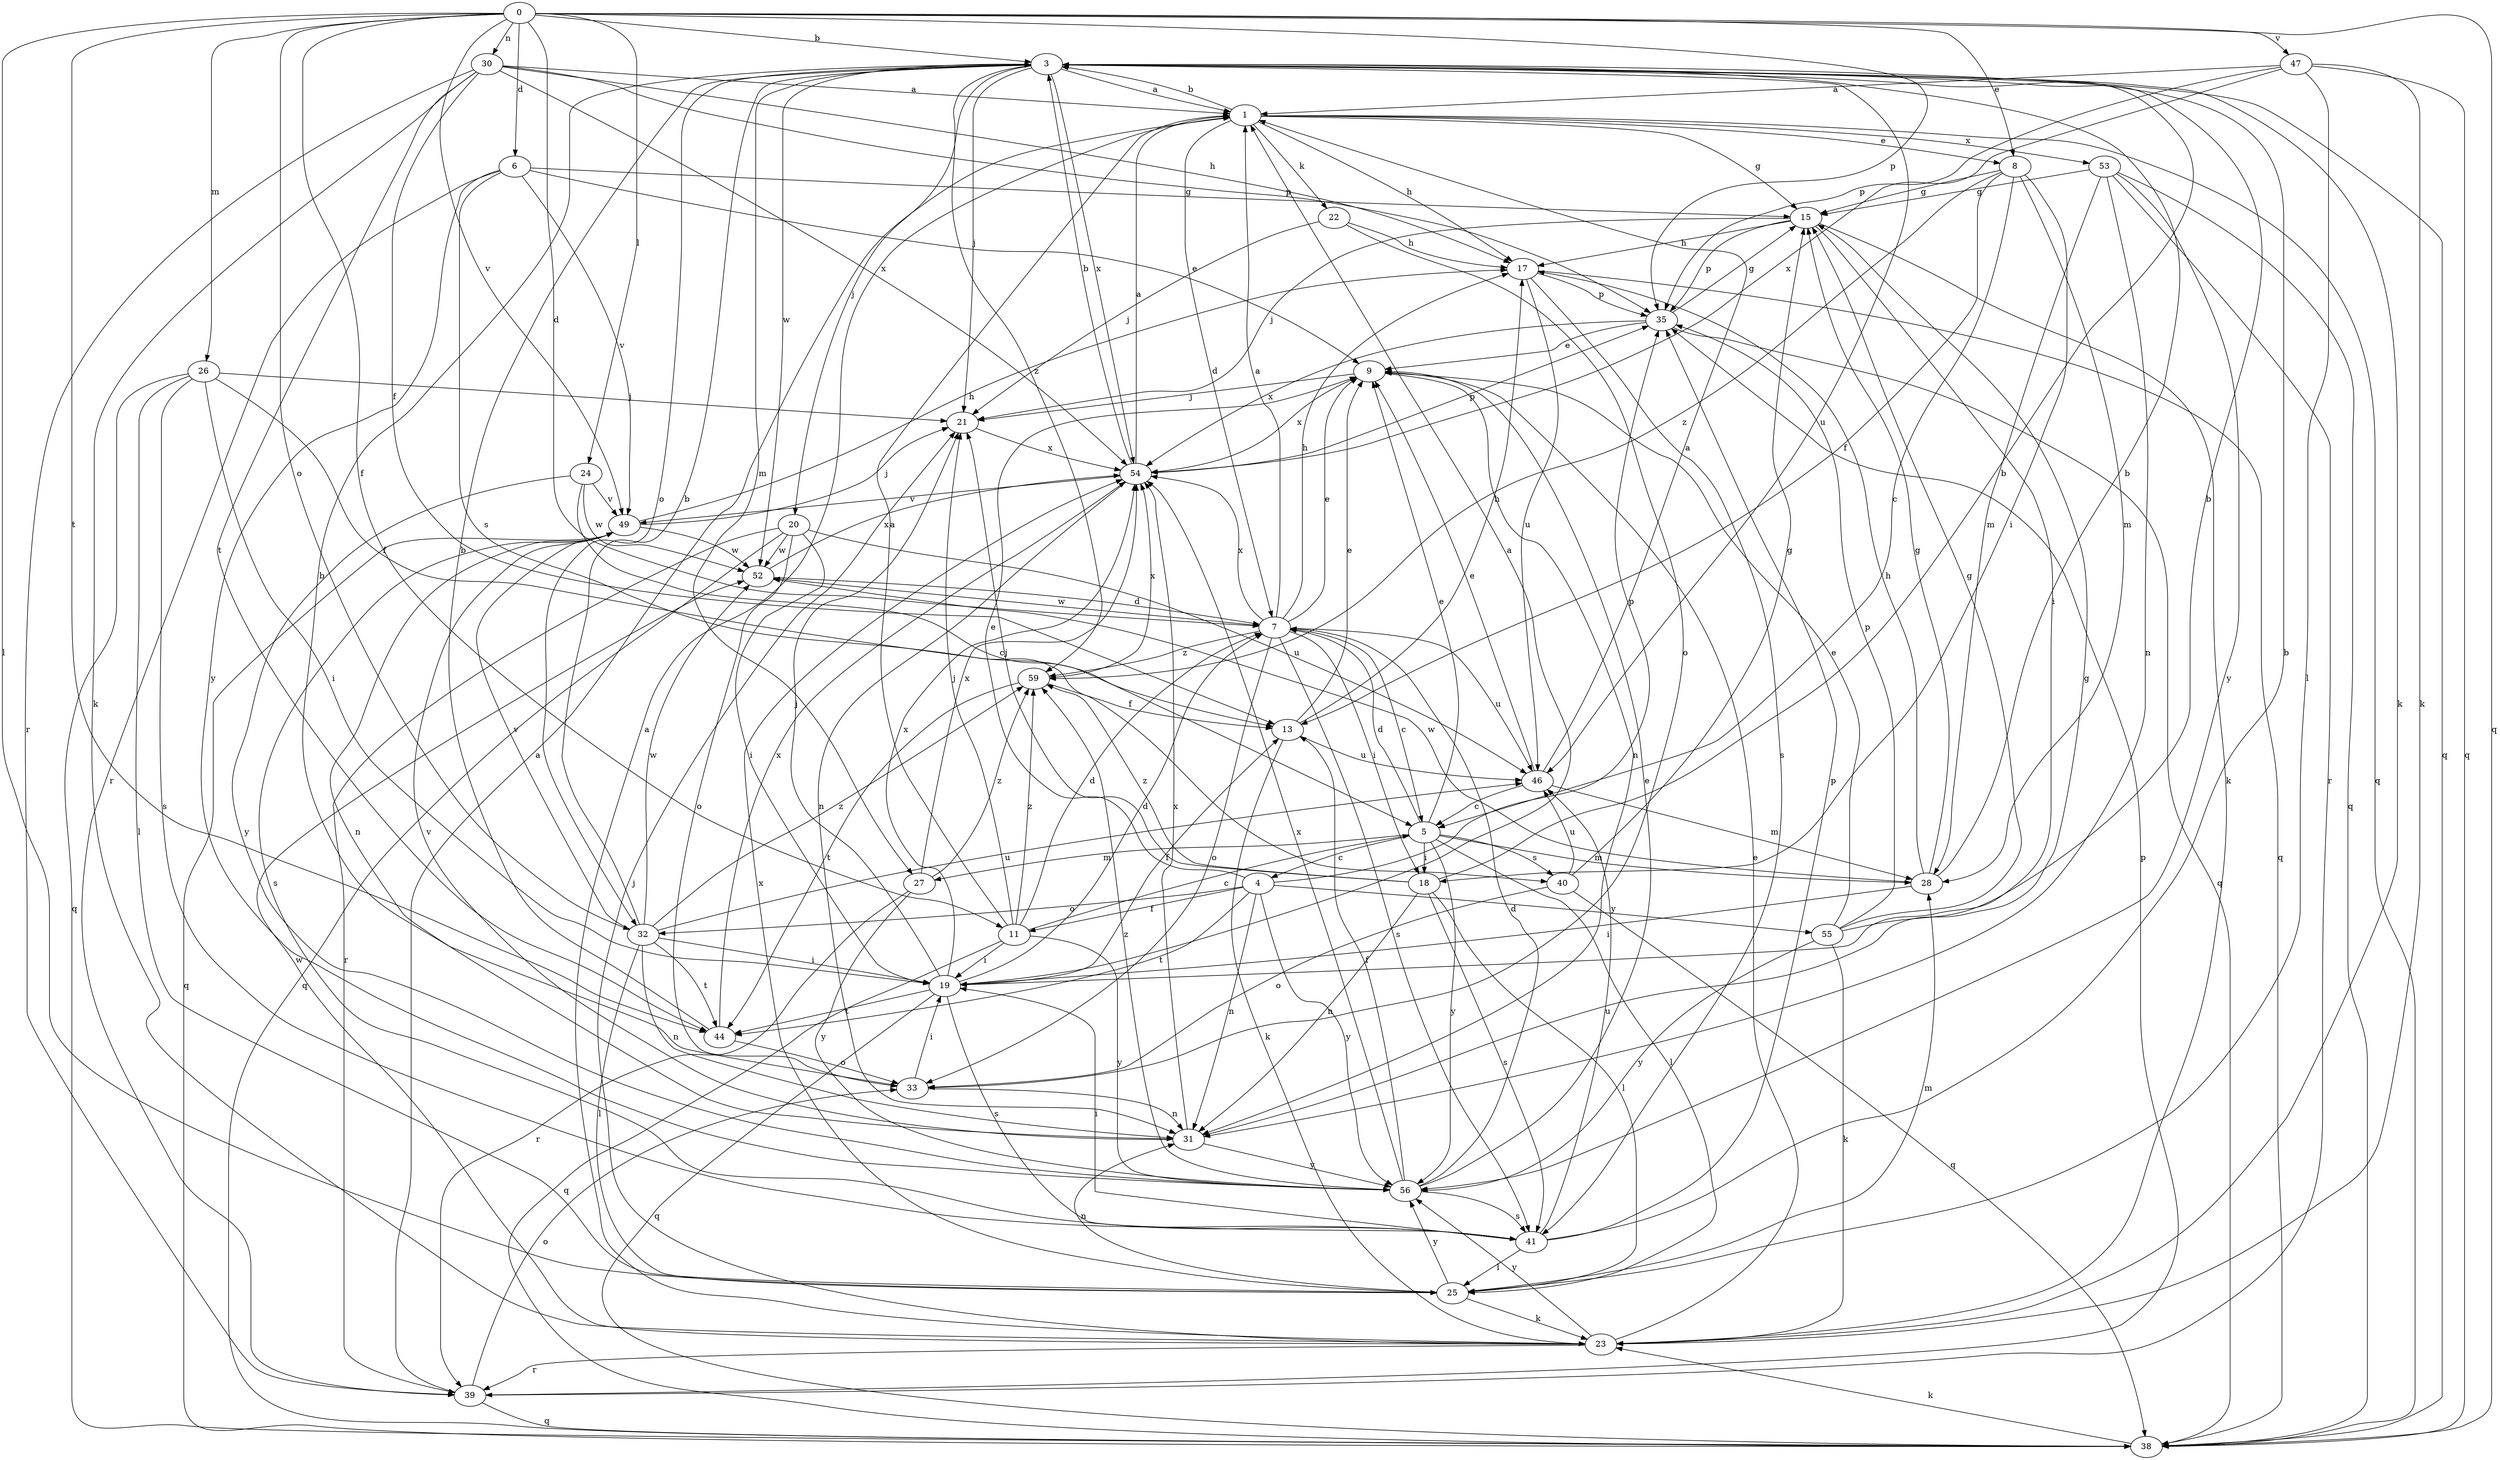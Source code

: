 strict digraph  {
0;
1;
3;
4;
5;
6;
7;
8;
9;
11;
13;
15;
17;
18;
19;
20;
21;
22;
23;
24;
25;
26;
27;
28;
30;
31;
32;
33;
35;
38;
39;
40;
41;
44;
46;
47;
49;
52;
53;
54;
55;
56;
59;
0 -> 3  [label=b];
0 -> 6  [label=d];
0 -> 7  [label=d];
0 -> 8  [label=e];
0 -> 11  [label=f];
0 -> 24  [label=l];
0 -> 25  [label=l];
0 -> 26  [label=m];
0 -> 30  [label=n];
0 -> 32  [label=o];
0 -> 35  [label=p];
0 -> 38  [label=q];
0 -> 44  [label=t];
0 -> 47  [label=v];
0 -> 49  [label=v];
1 -> 3  [label=b];
1 -> 7  [label=d];
1 -> 8  [label=e];
1 -> 15  [label=g];
1 -> 17  [label=h];
1 -> 22  [label=k];
1 -> 38  [label=q];
1 -> 53  [label=x];
3 -> 1  [label=a];
3 -> 20  [label=j];
3 -> 21  [label=j];
3 -> 23  [label=k];
3 -> 27  [label=m];
3 -> 32  [label=o];
3 -> 38  [label=q];
3 -> 46  [label=u];
3 -> 52  [label=w];
3 -> 54  [label=x];
3 -> 59  [label=z];
4 -> 9  [label=e];
4 -> 11  [label=f];
4 -> 31  [label=n];
4 -> 32  [label=o];
4 -> 35  [label=p];
4 -> 44  [label=t];
4 -> 55  [label=y];
4 -> 56  [label=y];
5 -> 4  [label=c];
5 -> 7  [label=d];
5 -> 9  [label=e];
5 -> 18  [label=i];
5 -> 25  [label=l];
5 -> 27  [label=m];
5 -> 28  [label=m];
5 -> 40  [label=s];
5 -> 56  [label=y];
6 -> 9  [label=e];
6 -> 15  [label=g];
6 -> 39  [label=r];
6 -> 40  [label=s];
6 -> 49  [label=v];
6 -> 56  [label=y];
7 -> 1  [label=a];
7 -> 5  [label=c];
7 -> 9  [label=e];
7 -> 17  [label=h];
7 -> 18  [label=i];
7 -> 33  [label=o];
7 -> 41  [label=s];
7 -> 46  [label=u];
7 -> 52  [label=w];
7 -> 54  [label=x];
7 -> 59  [label=z];
8 -> 5  [label=c];
8 -> 13  [label=f];
8 -> 15  [label=g];
8 -> 18  [label=i];
8 -> 28  [label=m];
8 -> 59  [label=z];
9 -> 21  [label=j];
9 -> 31  [label=n];
9 -> 54  [label=x];
11 -> 1  [label=a];
11 -> 5  [label=c];
11 -> 7  [label=d];
11 -> 19  [label=i];
11 -> 21  [label=j];
11 -> 38  [label=q];
11 -> 56  [label=y];
11 -> 59  [label=z];
13 -> 9  [label=e];
13 -> 17  [label=h];
13 -> 23  [label=k];
13 -> 46  [label=u];
15 -> 17  [label=h];
15 -> 19  [label=i];
15 -> 21  [label=j];
15 -> 23  [label=k];
15 -> 35  [label=p];
17 -> 35  [label=p];
17 -> 38  [label=q];
17 -> 41  [label=s];
17 -> 46  [label=u];
18 -> 3  [label=b];
18 -> 21  [label=j];
18 -> 25  [label=l];
18 -> 31  [label=n];
18 -> 41  [label=s];
18 -> 59  [label=z];
19 -> 1  [label=a];
19 -> 7  [label=d];
19 -> 13  [label=f];
19 -> 21  [label=j];
19 -> 38  [label=q];
19 -> 41  [label=s];
19 -> 44  [label=t];
19 -> 54  [label=x];
20 -> 19  [label=i];
20 -> 33  [label=o];
20 -> 38  [label=q];
20 -> 39  [label=r];
20 -> 46  [label=u];
20 -> 52  [label=w];
21 -> 54  [label=x];
22 -> 17  [label=h];
22 -> 21  [label=j];
22 -> 33  [label=o];
23 -> 1  [label=a];
23 -> 9  [label=e];
23 -> 21  [label=j];
23 -> 39  [label=r];
23 -> 52  [label=w];
23 -> 56  [label=y];
24 -> 5  [label=c];
24 -> 49  [label=v];
24 -> 52  [label=w];
24 -> 56  [label=y];
25 -> 23  [label=k];
25 -> 28  [label=m];
25 -> 31  [label=n];
25 -> 54  [label=x];
25 -> 56  [label=y];
26 -> 13  [label=f];
26 -> 19  [label=i];
26 -> 21  [label=j];
26 -> 25  [label=l];
26 -> 38  [label=q];
26 -> 41  [label=s];
27 -> 39  [label=r];
27 -> 54  [label=x];
27 -> 56  [label=y];
27 -> 59  [label=z];
28 -> 3  [label=b];
28 -> 15  [label=g];
28 -> 17  [label=h];
28 -> 19  [label=i];
28 -> 52  [label=w];
30 -> 1  [label=a];
30 -> 13  [label=f];
30 -> 17  [label=h];
30 -> 23  [label=k];
30 -> 35  [label=p];
30 -> 39  [label=r];
30 -> 44  [label=t];
30 -> 54  [label=x];
31 -> 15  [label=g];
31 -> 49  [label=v];
31 -> 54  [label=x];
31 -> 56  [label=y];
32 -> 3  [label=b];
32 -> 19  [label=i];
32 -> 25  [label=l];
32 -> 31  [label=n];
32 -> 44  [label=t];
32 -> 46  [label=u];
32 -> 49  [label=v];
32 -> 52  [label=w];
32 -> 59  [label=z];
33 -> 3  [label=b];
33 -> 19  [label=i];
33 -> 31  [label=n];
35 -> 9  [label=e];
35 -> 15  [label=g];
35 -> 38  [label=q];
35 -> 54  [label=x];
38 -> 23  [label=k];
39 -> 1  [label=a];
39 -> 33  [label=o];
39 -> 35  [label=p];
39 -> 38  [label=q];
40 -> 15  [label=g];
40 -> 33  [label=o];
40 -> 38  [label=q];
40 -> 46  [label=u];
41 -> 3  [label=b];
41 -> 19  [label=i];
41 -> 25  [label=l];
41 -> 35  [label=p];
41 -> 46  [label=u];
44 -> 3  [label=b];
44 -> 33  [label=o];
44 -> 54  [label=x];
46 -> 1  [label=a];
46 -> 5  [label=c];
46 -> 9  [label=e];
46 -> 28  [label=m];
47 -> 1  [label=a];
47 -> 23  [label=k];
47 -> 25  [label=l];
47 -> 35  [label=p];
47 -> 38  [label=q];
47 -> 54  [label=x];
49 -> 17  [label=h];
49 -> 21  [label=j];
49 -> 31  [label=n];
49 -> 38  [label=q];
49 -> 41  [label=s];
49 -> 52  [label=w];
52 -> 7  [label=d];
52 -> 54  [label=x];
53 -> 15  [label=g];
53 -> 28  [label=m];
53 -> 31  [label=n];
53 -> 38  [label=q];
53 -> 39  [label=r];
53 -> 56  [label=y];
54 -> 1  [label=a];
54 -> 3  [label=b];
54 -> 31  [label=n];
54 -> 35  [label=p];
54 -> 49  [label=v];
55 -> 3  [label=b];
55 -> 9  [label=e];
55 -> 15  [label=g];
55 -> 23  [label=k];
55 -> 35  [label=p];
55 -> 56  [label=y];
56 -> 7  [label=d];
56 -> 9  [label=e];
56 -> 13  [label=f];
56 -> 41  [label=s];
56 -> 54  [label=x];
56 -> 59  [label=z];
59 -> 13  [label=f];
59 -> 44  [label=t];
59 -> 54  [label=x];
}
